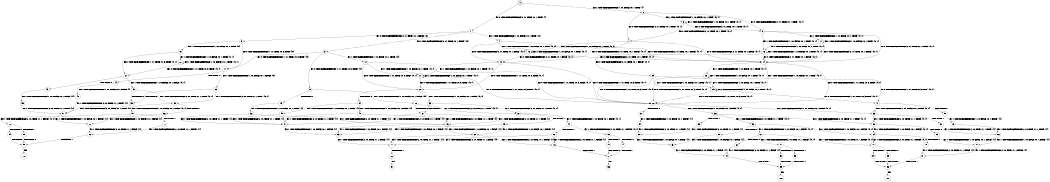 digraph BCG {
size = "7, 10.5";
center = TRUE;
node [shape = circle];
0 [peripheries = 2];
0 -> 1 [label = "EX !0 !ATOMIC_EXCH_BRANCH (2, +1, TRUE, +0, 1, TRUE) !{}"];
0 -> 2 [label = "EX !1 !ATOMIC_EXCH_BRANCH (1, +0, FALSE, +0, 1, TRUE) !{}"];
1 -> 3 [label = "EX !0 !ATOMIC_EXCH_BRANCH (2, +1, TRUE, +0, 1, FALSE) !{0}"];
1 -> 4 [label = "EX !1 !ATOMIC_EXCH_BRANCH (1, +0, FALSE, +0, 1, TRUE) !{0}"];
1 -> 5 [label = "EX !0 !ATOMIC_EXCH_BRANCH (2, +1, TRUE, +0, 1, FALSE) !{0}"];
2 -> 6 [label = "EX !1 !ATOMIC_EXCH_BRANCH (1, +0, FALSE, +0, 1, TRUE) !{0, 1}"];
2 -> 7 [label = "EX !0 !ATOMIC_EXCH_BRANCH (2, +1, TRUE, +0, 1, TRUE) !{0, 1}"];
2 -> 8 [label = "EX !0 !ATOMIC_EXCH_BRANCH (2, +1, TRUE, +0, 1, TRUE) !{0, 1}"];
3 -> 9 [label = "EX !0 !ATOMIC_EXCH_BRANCH (1, +1, TRUE, +0, 3, TRUE) !{0}"];
3 -> 10 [label = "EX !1 !ATOMIC_EXCH_BRANCH (1, +0, FALSE, +0, 1, TRUE) !{0}"];
3 -> 11 [label = "EX !0 !ATOMIC_EXCH_BRANCH (1, +1, TRUE, +0, 3, TRUE) !{0}"];
4 -> 12 [label = "EX !0 !ATOMIC_EXCH_BRANCH (2, +1, TRUE, +0, 1, FALSE) !{0, 1}"];
4 -> 13 [label = "EX !1 !ATOMIC_EXCH_BRANCH (1, +0, FALSE, +0, 1, TRUE) !{0, 1}"];
4 -> 14 [label = "EX !0 !ATOMIC_EXCH_BRANCH (2, +1, TRUE, +0, 1, FALSE) !{0, 1}"];
5 -> 15 [label = "EX !1 !ATOMIC_EXCH_BRANCH (1, +0, FALSE, +0, 1, TRUE) !{0}"];
5 -> 11 [label = "EX !0 !ATOMIC_EXCH_BRANCH (1, +1, TRUE, +0, 3, TRUE) !{0}"];
6 -> 6 [label = "EX !1 !ATOMIC_EXCH_BRANCH (1, +0, FALSE, +0, 1, TRUE) !{0, 1}"];
6 -> 7 [label = "EX !0 !ATOMIC_EXCH_BRANCH (2, +1, TRUE, +0, 1, TRUE) !{0, 1}"];
6 -> 8 [label = "EX !0 !ATOMIC_EXCH_BRANCH (2, +1, TRUE, +0, 1, TRUE) !{0, 1}"];
7 -> 12 [label = "EX !0 !ATOMIC_EXCH_BRANCH (2, +1, TRUE, +0, 1, FALSE) !{0, 1}"];
7 -> 13 [label = "EX !1 !ATOMIC_EXCH_BRANCH (1, +0, FALSE, +0, 1, TRUE) !{0, 1}"];
7 -> 14 [label = "EX !0 !ATOMIC_EXCH_BRANCH (2, +1, TRUE, +0, 1, FALSE) !{0, 1}"];
8 -> 16 [label = "EX !1 !ATOMIC_EXCH_BRANCH (1, +0, FALSE, +0, 1, TRUE) !{0, 1}"];
8 -> 14 [label = "EX !0 !ATOMIC_EXCH_BRANCH (2, +1, TRUE, +0, 1, FALSE) !{0, 1}"];
8 -> 17 [label = "EX !1 !ATOMIC_EXCH_BRANCH (1, +0, FALSE, +0, 1, TRUE) !{0, 1}"];
9 -> 18 [label = "EX !1 !ATOMIC_EXCH_BRANCH (1, +0, FALSE, +0, 1, FALSE) !{0}"];
9 -> 19 [label = "TERMINATE !0"];
10 -> 20 [label = "EX !0 !ATOMIC_EXCH_BRANCH (1, +1, TRUE, +0, 3, TRUE) !{0, 1}"];
10 -> 21 [label = "EX !1 !ATOMIC_EXCH_BRANCH (1, +0, FALSE, +0, 1, TRUE) !{0, 1}"];
10 -> 22 [label = "EX !0 !ATOMIC_EXCH_BRANCH (1, +1, TRUE, +0, 3, TRUE) !{0, 1}"];
11 -> 23 [label = "EX !1 !ATOMIC_EXCH_BRANCH (1, +0, FALSE, +0, 1, FALSE) !{0}"];
11 -> 24 [label = "TERMINATE !0"];
12 -> 20 [label = "EX !0 !ATOMIC_EXCH_BRANCH (1, +1, TRUE, +0, 3, TRUE) !{0, 1}"];
12 -> 21 [label = "EX !1 !ATOMIC_EXCH_BRANCH (1, +0, FALSE, +0, 1, TRUE) !{0, 1}"];
12 -> 22 [label = "EX !0 !ATOMIC_EXCH_BRANCH (1, +1, TRUE, +0, 3, TRUE) !{0, 1}"];
13 -> 12 [label = "EX !0 !ATOMIC_EXCH_BRANCH (2, +1, TRUE, +0, 1, FALSE) !{0, 1}"];
13 -> 13 [label = "EX !1 !ATOMIC_EXCH_BRANCH (1, +0, FALSE, +0, 1, TRUE) !{0, 1}"];
13 -> 14 [label = "EX !0 !ATOMIC_EXCH_BRANCH (2, +1, TRUE, +0, 1, FALSE) !{0, 1}"];
14 -> 25 [label = "EX !1 !ATOMIC_EXCH_BRANCH (1, +0, FALSE, +0, 1, TRUE) !{0, 1}"];
14 -> 22 [label = "EX !0 !ATOMIC_EXCH_BRANCH (1, +1, TRUE, +0, 3, TRUE) !{0, 1}"];
14 -> 26 [label = "EX !1 !ATOMIC_EXCH_BRANCH (1, +0, FALSE, +0, 1, TRUE) !{0, 1}"];
15 -> 27 [label = "EX !0 !ATOMIC_EXCH_BRANCH (1, +1, TRUE, +0, 3, TRUE) !{0, 1}"];
15 -> 28 [label = "EX !1 !ATOMIC_EXCH_BRANCH (1, +0, FALSE, +0, 1, TRUE) !{0, 1}"];
16 -> 29 [label = "EX !0 !ATOMIC_EXCH_BRANCH (2, +1, TRUE, +0, 1, FALSE) !{0, 1}"];
16 -> 16 [label = "EX !1 !ATOMIC_EXCH_BRANCH (1, +0, FALSE, +0, 1, TRUE) !{0, 1}"];
16 -> 14 [label = "EX !0 !ATOMIC_EXCH_BRANCH (2, +1, TRUE, +0, 1, FALSE) !{0, 1}"];
17 -> 16 [label = "EX !1 !ATOMIC_EXCH_BRANCH (1, +0, FALSE, +0, 1, TRUE) !{0, 1}"];
17 -> 14 [label = "EX !0 !ATOMIC_EXCH_BRANCH (2, +1, TRUE, +0, 1, FALSE) !{0, 1}"];
17 -> 17 [label = "EX !1 !ATOMIC_EXCH_BRANCH (1, +0, FALSE, +0, 1, TRUE) !{0, 1}"];
18 -> 30 [label = "EX !1 !ATOMIC_EXCH_BRANCH (2, +0, TRUE, +1, 1, TRUE) !{0, 1}"];
18 -> 31 [label = "TERMINATE !0"];
19 -> 32 [label = "EX !1 !ATOMIC_EXCH_BRANCH (1, +0, FALSE, +0, 1, FALSE) !{}"];
20 -> 33 [label = "EX !1 !ATOMIC_EXCH_BRANCH (1, +0, FALSE, +0, 1, FALSE) !{0, 1}"];
20 -> 34 [label = "TERMINATE !0"];
21 -> 20 [label = "EX !0 !ATOMIC_EXCH_BRANCH (1, +1, TRUE, +0, 3, TRUE) !{0, 1}"];
21 -> 21 [label = "EX !1 !ATOMIC_EXCH_BRANCH (1, +0, FALSE, +0, 1, TRUE) !{0, 1}"];
21 -> 22 [label = "EX !0 !ATOMIC_EXCH_BRANCH (1, +1, TRUE, +0, 3, TRUE) !{0, 1}"];
22 -> 35 [label = "EX !1 !ATOMIC_EXCH_BRANCH (1, +0, FALSE, +0, 1, FALSE) !{0, 1}"];
22 -> 36 [label = "EX !1 !ATOMIC_EXCH_BRANCH (1, +0, FALSE, +0, 1, FALSE) !{0, 1}"];
22 -> 37 [label = "TERMINATE !0"];
23 -> 38 [label = "EX !1 !ATOMIC_EXCH_BRANCH (2, +0, TRUE, +1, 1, TRUE) !{0, 1}"];
23 -> 39 [label = "TERMINATE !0"];
24 -> 40 [label = "EX !1 !ATOMIC_EXCH_BRANCH (1, +0, FALSE, +0, 1, FALSE) !{}"];
25 -> 41 [label = "EX !0 !ATOMIC_EXCH_BRANCH (1, +1, TRUE, +0, 3, TRUE) !{0, 1}"];
25 -> 25 [label = "EX !1 !ATOMIC_EXCH_BRANCH (1, +0, FALSE, +0, 1, TRUE) !{0, 1}"];
25 -> 22 [label = "EX !0 !ATOMIC_EXCH_BRANCH (1, +1, TRUE, +0, 3, TRUE) !{0, 1}"];
26 -> 25 [label = "EX !1 !ATOMIC_EXCH_BRANCH (1, +0, FALSE, +0, 1, TRUE) !{0, 1}"];
26 -> 22 [label = "EX !0 !ATOMIC_EXCH_BRANCH (1, +1, TRUE, +0, 3, TRUE) !{0, 1}"];
26 -> 26 [label = "EX !1 !ATOMIC_EXCH_BRANCH (1, +0, FALSE, +0, 1, TRUE) !{0, 1}"];
27 -> 42 [label = "EX !1 !ATOMIC_EXCH_BRANCH (1, +0, FALSE, +0, 1, FALSE) !{0, 1}"];
27 -> 43 [label = "TERMINATE !0"];
28 -> 27 [label = "EX !0 !ATOMIC_EXCH_BRANCH (1, +1, TRUE, +0, 3, TRUE) !{0, 1}"];
28 -> 28 [label = "EX !1 !ATOMIC_EXCH_BRANCH (1, +0, FALSE, +0, 1, TRUE) !{0, 1}"];
29 -> 41 [label = "EX !0 !ATOMIC_EXCH_BRANCH (1, +1, TRUE, +0, 3, TRUE) !{0, 1}"];
29 -> 25 [label = "EX !1 !ATOMIC_EXCH_BRANCH (1, +0, FALSE, +0, 1, TRUE) !{0, 1}"];
29 -> 22 [label = "EX !0 !ATOMIC_EXCH_BRANCH (1, +1, TRUE, +0, 3, TRUE) !{0, 1}"];
30 -> 44 [label = "EX !1 !ATOMIC_EXCH_BRANCH (1, +0, FALSE, +0, 1, FALSE) !{0, 1}"];
30 -> 45 [label = "TERMINATE !0"];
31 -> 46 [label = "EX !1 !ATOMIC_EXCH_BRANCH (2, +0, TRUE, +1, 1, TRUE) !{1}"];
31 -> 47 [label = "EX !1 !ATOMIC_EXCH_BRANCH (2, +0, TRUE, +1, 1, TRUE) !{1}"];
32 -> 46 [label = "EX !1 !ATOMIC_EXCH_BRANCH (2, +0, TRUE, +1, 1, TRUE) !{1}"];
32 -> 47 [label = "EX !1 !ATOMIC_EXCH_BRANCH (2, +0, TRUE, +1, 1, TRUE) !{1}"];
33 -> 30 [label = "EX !1 !ATOMIC_EXCH_BRANCH (2, +0, TRUE, +1, 1, TRUE) !{0, 1}"];
33 -> 31 [label = "TERMINATE !0"];
34 -> 48 [label = "EX !1 !ATOMIC_EXCH_BRANCH (1, +0, FALSE, +0, 1, FALSE) !{1}"];
34 -> 49 [label = "EX !1 !ATOMIC_EXCH_BRANCH (1, +0, FALSE, +0, 1, FALSE) !{1}"];
35 -> 50 [label = "EX !1 !ATOMIC_EXCH_BRANCH (2, +0, TRUE, +1, 1, TRUE) !{0, 1}"];
35 -> 51 [label = "TERMINATE !0"];
36 -> 50 [label = "EX !1 !ATOMIC_EXCH_BRANCH (2, +0, TRUE, +1, 1, TRUE) !{0, 1}"];
36 -> 52 [label = "EX !1 !ATOMIC_EXCH_BRANCH (2, +0, TRUE, +1, 1, TRUE) !{0, 1}"];
36 -> 53 [label = "TERMINATE !0"];
37 -> 54 [label = "EX !1 !ATOMIC_EXCH_BRANCH (1, +0, FALSE, +0, 1, FALSE) !{1}"];
38 -> 55 [label = "EX !1 !ATOMIC_EXCH_BRANCH (1, +0, FALSE, +0, 1, FALSE) !{0, 1}"];
38 -> 56 [label = "TERMINATE !0"];
39 -> 57 [label = "EX !1 !ATOMIC_EXCH_BRANCH (2, +0, TRUE, +1, 1, TRUE) !{1}"];
40 -> 57 [label = "EX !1 !ATOMIC_EXCH_BRANCH (2, +0, TRUE, +1, 1, TRUE) !{1}"];
41 -> 35 [label = "EX !1 !ATOMIC_EXCH_BRANCH (1, +0, FALSE, +0, 1, FALSE) !{0, 1}"];
41 -> 58 [label = "TERMINATE !0"];
42 -> 38 [label = "EX !1 !ATOMIC_EXCH_BRANCH (2, +0, TRUE, +1, 1, TRUE) !{0, 1}"];
42 -> 39 [label = "TERMINATE !0"];
43 -> 59 [label = "EX !1 !ATOMIC_EXCH_BRANCH (1, +0, FALSE, +0, 1, FALSE) !{1}"];
44 -> 60 [label = "EX !1 !ATOMIC_EXCH_BRANCH (2, +0, TRUE, +1, 1, FALSE) !{0, 1}"];
44 -> 61 [label = "TERMINATE !0"];
45 -> 62 [label = "EX !1 !ATOMIC_EXCH_BRANCH (1, +0, FALSE, +0, 1, FALSE) !{1}"];
45 -> 63 [label = "EX !1 !ATOMIC_EXCH_BRANCH (1, +0, FALSE, +0, 1, FALSE) !{1}"];
46 -> 62 [label = "EX !1 !ATOMIC_EXCH_BRANCH (1, +0, FALSE, +0, 1, FALSE) !{1}"];
46 -> 63 [label = "EX !1 !ATOMIC_EXCH_BRANCH (1, +0, FALSE, +0, 1, FALSE) !{1}"];
47 -> 63 [label = "EX !1 !ATOMIC_EXCH_BRANCH (1, +0, FALSE, +0, 1, FALSE) !{1}"];
48 -> 46 [label = "EX !1 !ATOMIC_EXCH_BRANCH (2, +0, TRUE, +1, 1, TRUE) !{1}"];
48 -> 47 [label = "EX !1 !ATOMIC_EXCH_BRANCH (2, +0, TRUE, +1, 1, TRUE) !{1}"];
49 -> 47 [label = "EX !1 !ATOMIC_EXCH_BRANCH (2, +0, TRUE, +1, 1, TRUE) !{1}"];
50 -> 64 [label = "EX !1 !ATOMIC_EXCH_BRANCH (1, +0, FALSE, +0, 1, FALSE) !{0, 1}"];
50 -> 65 [label = "TERMINATE !0"];
51 -> 66 [label = "EX !1 !ATOMIC_EXCH_BRANCH (2, +0, TRUE, +1, 1, TRUE) !{1}"];
52 -> 64 [label = "EX !1 !ATOMIC_EXCH_BRANCH (1, +0, FALSE, +0, 1, FALSE) !{0, 1}"];
52 -> 67 [label = "EX !1 !ATOMIC_EXCH_BRANCH (1, +0, FALSE, +0, 1, FALSE) !{0, 1}"];
52 -> 68 [label = "TERMINATE !0"];
53 -> 69 [label = "EX !1 !ATOMIC_EXCH_BRANCH (2, +0, TRUE, +1, 1, TRUE) !{1}"];
54 -> 69 [label = "EX !1 !ATOMIC_EXCH_BRANCH (2, +0, TRUE, +1, 1, TRUE) !{1}"];
55 -> 70 [label = "EX !1 !ATOMIC_EXCH_BRANCH (2, +0, TRUE, +1, 1, FALSE) !{0, 1}"];
55 -> 71 [label = "TERMINATE !0"];
56 -> 72 [label = "EX !1 !ATOMIC_EXCH_BRANCH (1, +0, FALSE, +0, 1, FALSE) !{1}"];
57 -> 72 [label = "EX !1 !ATOMIC_EXCH_BRANCH (1, +0, FALSE, +0, 1, FALSE) !{1}"];
58 -> 73 [label = "EX !1 !ATOMIC_EXCH_BRANCH (1, +0, FALSE, +0, 1, FALSE) !{1}"];
59 -> 57 [label = "EX !1 !ATOMIC_EXCH_BRANCH (2, +0, TRUE, +1, 1, TRUE) !{1}"];
60 -> 74 [label = "TERMINATE !0"];
60 -> 75 [label = "TERMINATE !1"];
61 -> 76 [label = "EX !1 !ATOMIC_EXCH_BRANCH (2, +0, TRUE, +1, 1, FALSE) !{1}"];
61 -> 77 [label = "EX !1 !ATOMIC_EXCH_BRANCH (2, +0, TRUE, +1, 1, FALSE) !{1}"];
62 -> 76 [label = "EX !1 !ATOMIC_EXCH_BRANCH (2, +0, TRUE, +1, 1, FALSE) !{1}"];
62 -> 77 [label = "EX !1 !ATOMIC_EXCH_BRANCH (2, +0, TRUE, +1, 1, FALSE) !{1}"];
63 -> 77 [label = "EX !1 !ATOMIC_EXCH_BRANCH (2, +0, TRUE, +1, 1, FALSE) !{1}"];
64 -> 78 [label = "EX !1 !ATOMIC_EXCH_BRANCH (2, +0, TRUE, +1, 1, FALSE) !{0, 1}"];
64 -> 79 [label = "TERMINATE !0"];
65 -> 80 [label = "EX !1 !ATOMIC_EXCH_BRANCH (1, +0, FALSE, +0, 1, FALSE) !{1}"];
66 -> 80 [label = "EX !1 !ATOMIC_EXCH_BRANCH (1, +0, FALSE, +0, 1, FALSE) !{1}"];
67 -> 78 [label = "EX !1 !ATOMIC_EXCH_BRANCH (2, +0, TRUE, +1, 1, FALSE) !{0, 1}"];
67 -> 81 [label = "EX !1 !ATOMIC_EXCH_BRANCH (2, +0, TRUE, +1, 1, FALSE) !{0, 1}"];
67 -> 82 [label = "TERMINATE !0"];
68 -> 83 [label = "EX !1 !ATOMIC_EXCH_BRANCH (1, +0, FALSE, +0, 1, FALSE) !{1}"];
69 -> 83 [label = "EX !1 !ATOMIC_EXCH_BRANCH (1, +0, FALSE, +0, 1, FALSE) !{1}"];
70 -> 84 [label = "TERMINATE !0"];
70 -> 85 [label = "TERMINATE !1"];
71 -> 86 [label = "EX !1 !ATOMIC_EXCH_BRANCH (2, +0, TRUE, +1, 1, FALSE) !{1}"];
72 -> 86 [label = "EX !1 !ATOMIC_EXCH_BRANCH (2, +0, TRUE, +1, 1, FALSE) !{1}"];
73 -> 66 [label = "EX !1 !ATOMIC_EXCH_BRANCH (2, +0, TRUE, +1, 1, TRUE) !{1}"];
74 -> 87 [label = "TERMINATE !1"];
75 -> 87 [label = "TERMINATE !0"];
76 -> 87 [label = "TERMINATE !1"];
77 -> 88 [label = "TERMINATE !1"];
78 -> 89 [label = "TERMINATE !0"];
78 -> 90 [label = "TERMINATE !1"];
79 -> 91 [label = "EX !1 !ATOMIC_EXCH_BRANCH (2, +0, TRUE, +1, 1, FALSE) !{1}"];
80 -> 91 [label = "EX !1 !ATOMIC_EXCH_BRANCH (2, +0, TRUE, +1, 1, FALSE) !{1}"];
81 -> 92 [label = "TERMINATE !0"];
81 -> 93 [label = "TERMINATE !1"];
82 -> 94 [label = "EX !1 !ATOMIC_EXCH_BRANCH (2, +0, TRUE, +1, 1, FALSE) !{1}"];
83 -> 94 [label = "EX !1 !ATOMIC_EXCH_BRANCH (2, +0, TRUE, +1, 1, FALSE) !{1}"];
84 -> 95 [label = "TERMINATE !1"];
85 -> 95 [label = "TERMINATE !0"];
86 -> 95 [label = "TERMINATE !1"];
87 -> 96 [label = "exit"];
88 -> 97 [label = "exit"];
89 -> 98 [label = "TERMINATE !1"];
90 -> 98 [label = "TERMINATE !0"];
91 -> 98 [label = "TERMINATE !1"];
92 -> 99 [label = "TERMINATE !1"];
93 -> 99 [label = "TERMINATE !0"];
94 -> 99 [label = "TERMINATE !1"];
95 -> 100 [label = "exit"];
98 -> 101 [label = "exit"];
99 -> 102 [label = "exit"];
}
